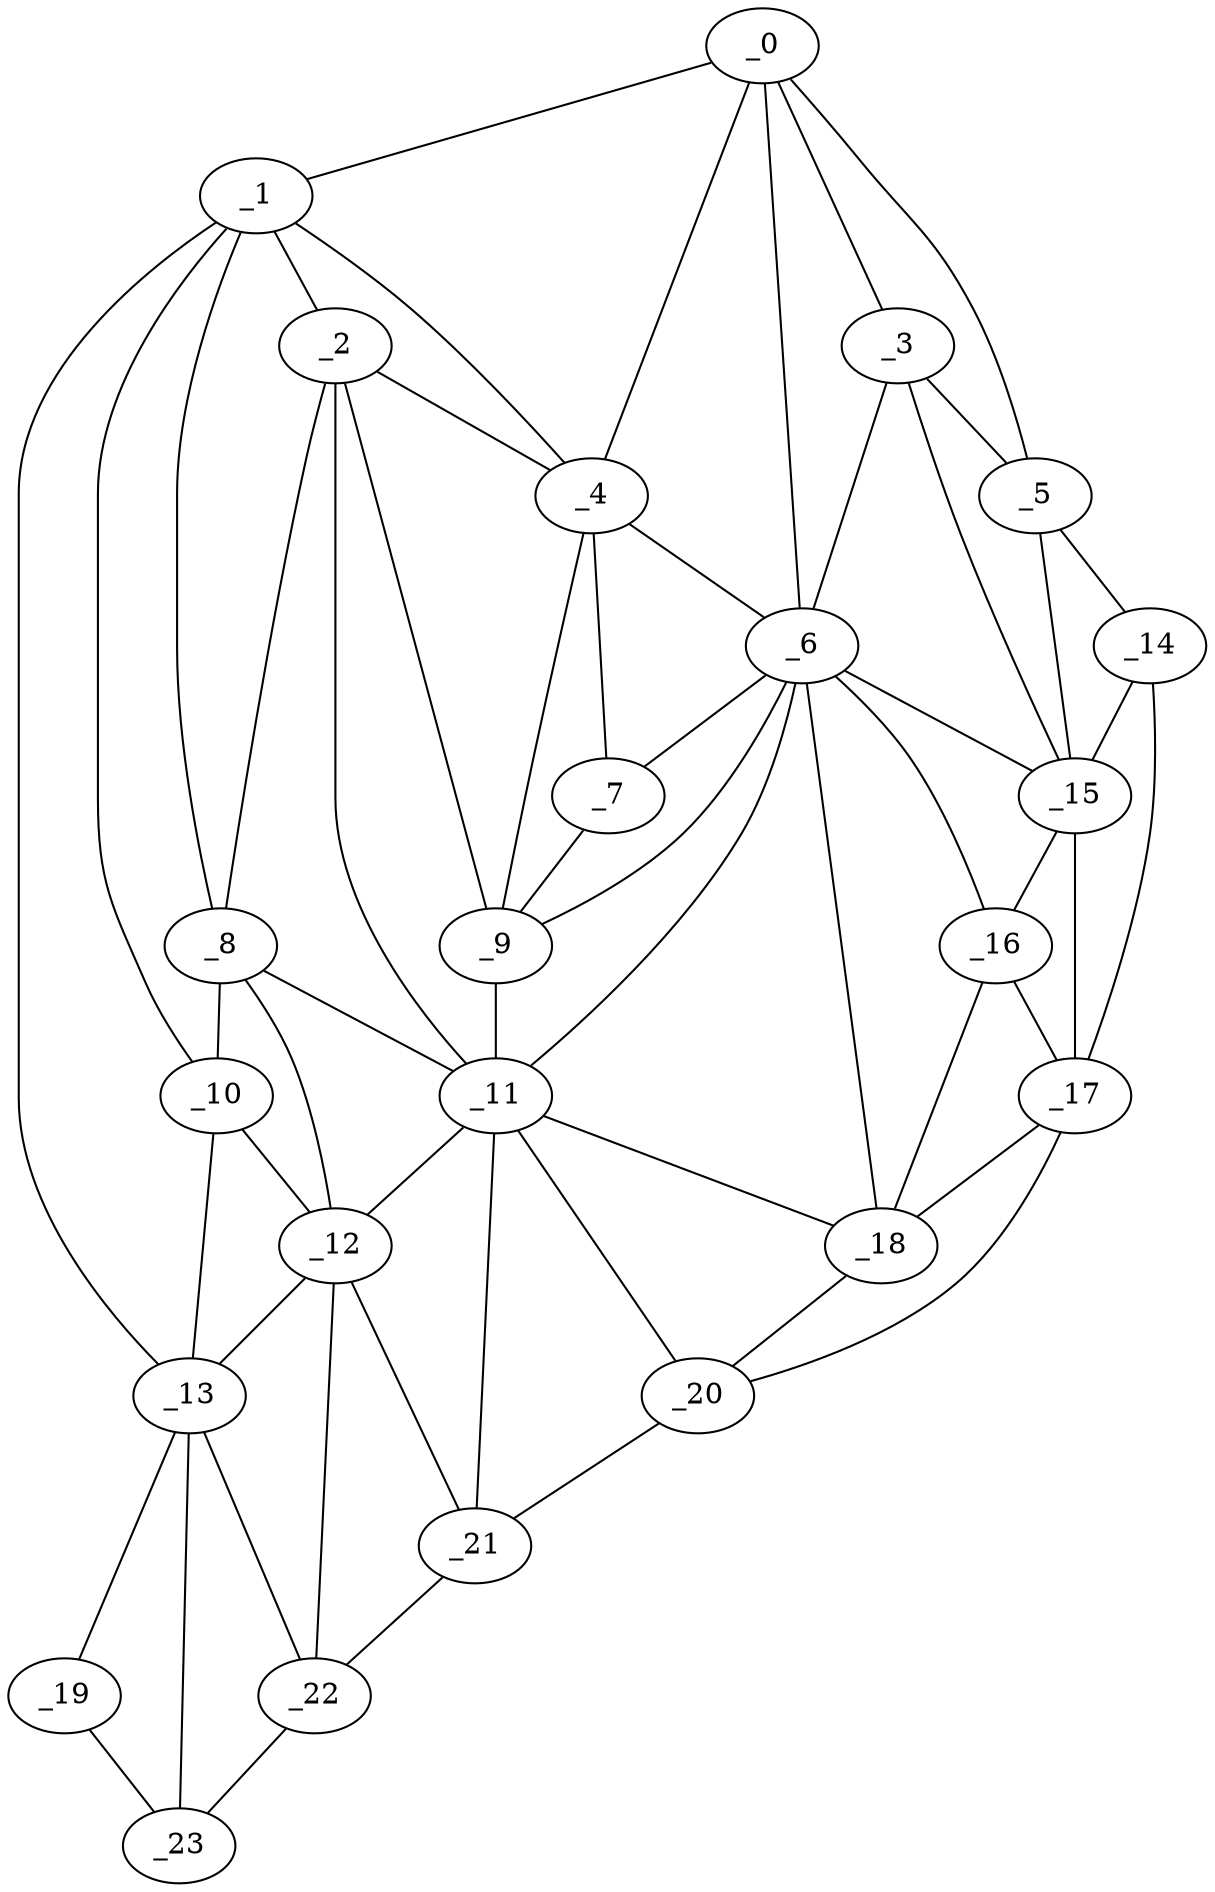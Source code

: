 graph "obj92__30.gxl" {
	_0	 [x=40,
		y=42];
	_1	 [x=42,
		y=97];
	_0 -- _1	 [valence=1];
	_3	 [x=46,
		y=35];
	_0 -- _3	 [valence=1];
	_4	 [x=48,
		y=75];
	_0 -- _4	 [valence=1];
	_5	 [x=49,
		y=8];
	_0 -- _5	 [valence=1];
	_6	 [x=50,
		y=60];
	_0 -- _6	 [valence=2];
	_2	 [x=45,
		y=91];
	_1 -- _2	 [valence=2];
	_1 -- _4	 [valence=2];
	_8	 [x=50,
		y=94];
	_1 -- _8	 [valence=1];
	_10	 [x=56,
		y=99];
	_1 -- _10	 [valence=1];
	_13	 [x=77,
		y=119];
	_1 -- _13	 [valence=1];
	_2 -- _4	 [valence=1];
	_2 -- _8	 [valence=2];
	_9	 [x=54,
		y=76];
	_2 -- _9	 [valence=2];
	_11	 [x=59,
		y=79];
	_2 -- _11	 [valence=2];
	_3 -- _5	 [valence=2];
	_3 -- _6	 [valence=2];
	_15	 [x=82,
		y=33];
	_3 -- _15	 [valence=1];
	_4 -- _6	 [valence=2];
	_7	 [x=50,
		y=70];
	_4 -- _7	 [valence=2];
	_4 -- _9	 [valence=2];
	_14	 [x=78,
		y=7];
	_5 -- _14	 [valence=1];
	_5 -- _15	 [valence=2];
	_6 -- _7	 [valence=1];
	_6 -- _9	 [valence=2];
	_6 -- _11	 [valence=2];
	_6 -- _15	 [valence=2];
	_16	 [x=86,
		y=52];
	_6 -- _16	 [valence=2];
	_18	 [x=89,
		y=63];
	_6 -- _18	 [valence=2];
	_7 -- _9	 [valence=2];
	_8 -- _10	 [valence=2];
	_8 -- _11	 [valence=2];
	_12	 [x=62,
		y=94];
	_8 -- _12	 [valence=2];
	_9 -- _11	 [valence=1];
	_10 -- _12	 [valence=1];
	_10 -- _13	 [valence=2];
	_11 -- _12	 [valence=2];
	_11 -- _18	 [valence=1];
	_20	 [x=90,
		y=72];
	_11 -- _20	 [valence=2];
	_21	 [x=90,
		y=77];
	_11 -- _21	 [valence=2];
	_12 -- _13	 [valence=1];
	_12 -- _21	 [valence=2];
	_22	 [x=90,
		y=105];
	_12 -- _22	 [valence=2];
	_19	 [x=89,
		y=120];
	_13 -- _19	 [valence=1];
	_13 -- _22	 [valence=2];
	_23	 [x=90,
		y=110];
	_13 -- _23	 [valence=2];
	_14 -- _15	 [valence=2];
	_17	 [x=89,
		y=39];
	_14 -- _17	 [valence=1];
	_15 -- _16	 [valence=1];
	_15 -- _17	 [valence=2];
	_16 -- _17	 [valence=2];
	_16 -- _18	 [valence=1];
	_17 -- _18	 [valence=1];
	_17 -- _20	 [valence=1];
	_18 -- _20	 [valence=2];
	_19 -- _23	 [valence=1];
	_20 -- _21	 [valence=1];
	_21 -- _22	 [valence=1];
	_22 -- _23	 [valence=1];
}
